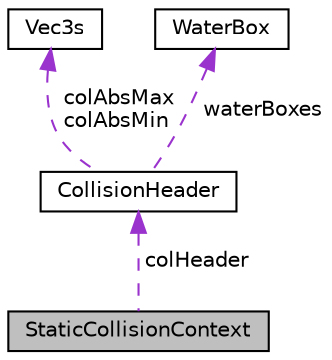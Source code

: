 digraph "StaticCollisionContext"
{
 // LATEX_PDF_SIZE
  edge [fontname="Helvetica",fontsize="10",labelfontname="Helvetica",labelfontsize="10"];
  node [fontname="Helvetica",fontsize="10",shape=record];
  Node1 [label="StaticCollisionContext",height=0.2,width=0.4,color="black", fillcolor="grey75", style="filled", fontcolor="black",tooltip=" "];
  Node2 -> Node1 [dir="back",color="darkorchid3",fontsize="10",style="dashed",label=" colHeader" ,fontname="Helvetica"];
  Node2 [label="CollisionHeader",height=0.2,width=0.4,color="black", fillcolor="white", style="filled",URL="$db/ddf/structCollisionHeader.html",tooltip=" "];
  Node3 -> Node2 [dir="back",color="darkorchid3",fontsize="10",style="dashed",label=" colAbsMax\ncolAbsMin" ,fontname="Helvetica"];
  Node3 [label="Vec3s",height=0.2,width=0.4,color="black", fillcolor="white", style="filled",URL="$d8/d79/structVec3s.html",tooltip=" "];
  Node4 -> Node2 [dir="back",color="darkorchid3",fontsize="10",style="dashed",label=" waterBoxes" ,fontname="Helvetica"];
  Node4 [label="WaterBox",height=0.2,width=0.4,color="black", fillcolor="white", style="filled",URL="$d6/d13/structWaterBox.html",tooltip=" "];
}
